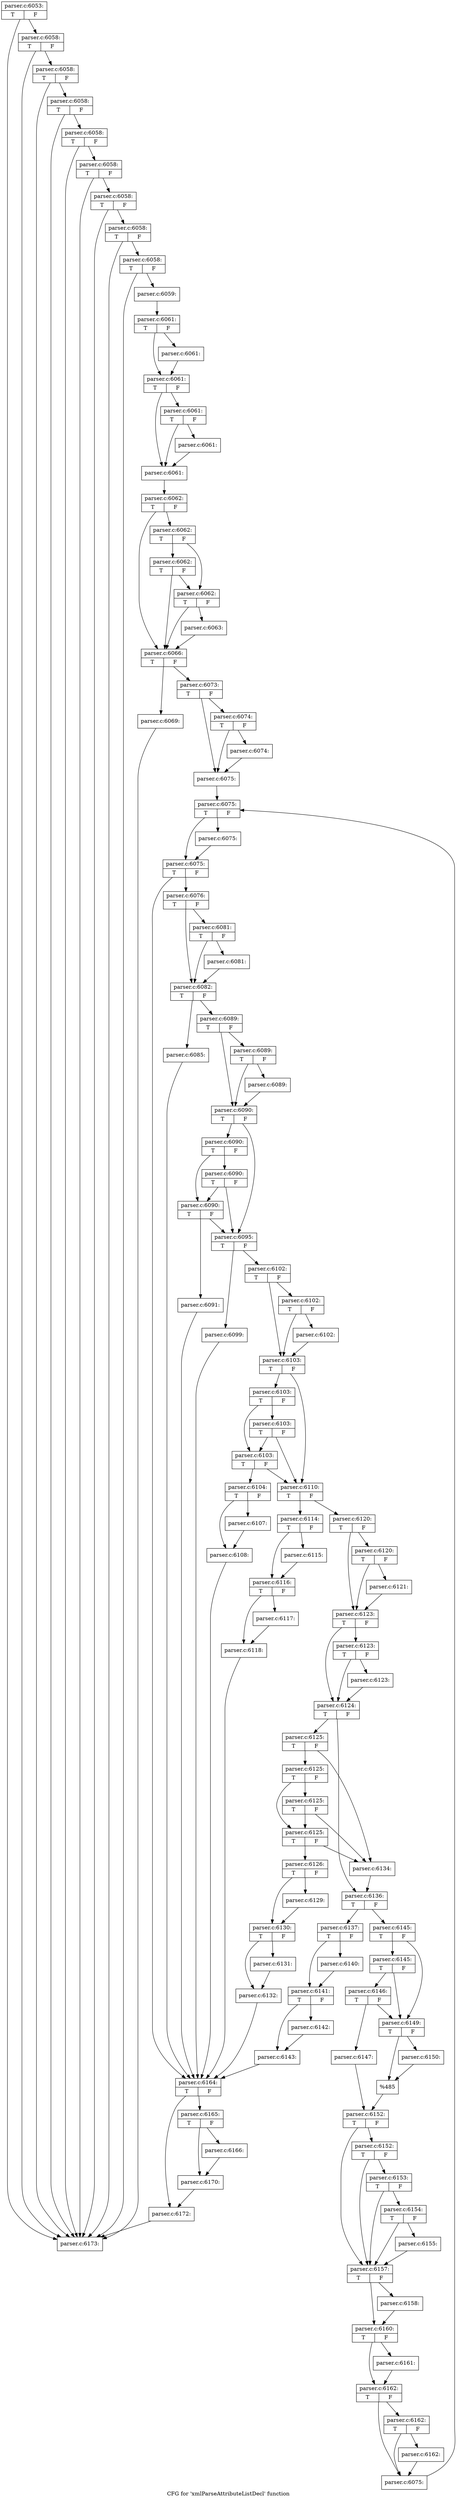 digraph "CFG for 'xmlParseAttributeListDecl' function" {
	label="CFG for 'xmlParseAttributeListDecl' function";

	Node0x5ab30a0 [shape=record,label="{parser.c:6053:|{<s0>T|<s1>F}}"];
	Node0x5ab30a0 -> Node0x5adcec0;
	Node0x5ab30a0 -> Node0x5adcc10;
	Node0x5adcec0 [shape=record,label="{parser.c:6058:|{<s0>T|<s1>F}}"];
	Node0x5adcec0 -> Node0x5adce70;
	Node0x5adcec0 -> Node0x5adcc10;
	Node0x5adce70 [shape=record,label="{parser.c:6058:|{<s0>T|<s1>F}}"];
	Node0x5adce70 -> Node0x5adce20;
	Node0x5adce70 -> Node0x5adcc10;
	Node0x5adce20 [shape=record,label="{parser.c:6058:|{<s0>T|<s1>F}}"];
	Node0x5adce20 -> Node0x5adcdd0;
	Node0x5adce20 -> Node0x5adcc10;
	Node0x5adcdd0 [shape=record,label="{parser.c:6058:|{<s0>T|<s1>F}}"];
	Node0x5adcdd0 -> Node0x5adcd80;
	Node0x5adcdd0 -> Node0x5adcc10;
	Node0x5adcd80 [shape=record,label="{parser.c:6058:|{<s0>T|<s1>F}}"];
	Node0x5adcd80 -> Node0x5adcd30;
	Node0x5adcd80 -> Node0x5adcc10;
	Node0x5adcd30 [shape=record,label="{parser.c:6058:|{<s0>T|<s1>F}}"];
	Node0x5adcd30 -> Node0x5adcce0;
	Node0x5adcd30 -> Node0x5adcc10;
	Node0x5adcce0 [shape=record,label="{parser.c:6058:|{<s0>T|<s1>F}}"];
	Node0x5adcce0 -> Node0x5adcc60;
	Node0x5adcce0 -> Node0x5adcc10;
	Node0x5adcc60 [shape=record,label="{parser.c:6058:|{<s0>T|<s1>F}}"];
	Node0x5adcc60 -> Node0x5adcbc0;
	Node0x5adcc60 -> Node0x5adcc10;
	Node0x5adcbc0 [shape=record,label="{parser.c:6059:}"];
	Node0x5adcbc0 -> Node0x5ae0020;
	Node0x5ae0020 [shape=record,label="{parser.c:6061:|{<s0>T|<s1>F}}"];
	Node0x5ae0020 -> Node0x5ae0af0;
	Node0x5ae0020 -> Node0x5ae0b40;
	Node0x5ae0af0 [shape=record,label="{parser.c:6061:}"];
	Node0x5ae0af0 -> Node0x5ae0b40;
	Node0x5ae0b40 [shape=record,label="{parser.c:6061:|{<s0>T|<s1>F}}"];
	Node0x5ae0b40 -> Node0x5ae1220;
	Node0x5ae0b40 -> Node0x5ae11d0;
	Node0x5ae1220 [shape=record,label="{parser.c:6061:|{<s0>T|<s1>F}}"];
	Node0x5ae1220 -> Node0x5ae1180;
	Node0x5ae1220 -> Node0x5ae11d0;
	Node0x5ae1180 [shape=record,label="{parser.c:6061:}"];
	Node0x5ae1180 -> Node0x5ae11d0;
	Node0x5ae11d0 [shape=record,label="{parser.c:6061:}"];
	Node0x5ae11d0 -> Node0x5adff80;
	Node0x5adff80 [shape=record,label="{parser.c:6062:|{<s0>T|<s1>F}}"];
	Node0x5adff80 -> Node0x5ae1c90;
	Node0x5adff80 -> Node0x5ae1d60;
	Node0x5ae1d60 [shape=record,label="{parser.c:6062:|{<s0>T|<s1>F}}"];
	Node0x5ae1d60 -> Node0x5ae21e0;
	Node0x5ae1d60 -> Node0x5ae1ce0;
	Node0x5ae21e0 [shape=record,label="{parser.c:6062:|{<s0>T|<s1>F}}"];
	Node0x5ae21e0 -> Node0x5ae1c90;
	Node0x5ae21e0 -> Node0x5ae1ce0;
	Node0x5ae1ce0 [shape=record,label="{parser.c:6062:|{<s0>T|<s1>F}}"];
	Node0x5ae1ce0 -> Node0x5ae1c90;
	Node0x5ae1ce0 -> Node0x5adffd0;
	Node0x5adffd0 [shape=record,label="{parser.c:6063:}"];
	Node0x5adffd0 -> Node0x5ae1c90;
	Node0x5ae1c90 [shape=record,label="{parser.c:6066:|{<s0>T|<s1>F}}"];
	Node0x5ae1c90 -> Node0x5ae3710;
	Node0x5ae1c90 -> Node0x5ae3760;
	Node0x5ae3710 [shape=record,label="{parser.c:6069:}"];
	Node0x5ae3710 -> Node0x5adcc10;
	Node0x5ae3760 [shape=record,label="{parser.c:6073:|{<s0>T|<s1>F}}"];
	Node0x5ae3760 -> Node0x5ae40d0;
	Node0x5ae3760 -> Node0x5ae4080;
	Node0x5ae40d0 [shape=record,label="{parser.c:6074:|{<s0>T|<s1>F}}"];
	Node0x5ae40d0 -> Node0x5ae4030;
	Node0x5ae40d0 -> Node0x5ae4080;
	Node0x5ae4030 [shape=record,label="{parser.c:6074:}"];
	Node0x5ae4030 -> Node0x5ae4080;
	Node0x5ae4080 [shape=record,label="{parser.c:6075:}"];
	Node0x5ae4080 -> Node0x5ae4c50;
	Node0x5ae4c50 [shape=record,label="{parser.c:6075:|{<s0>T|<s1>F}}"];
	Node0x5ae4c50 -> Node0x5ae4f40;
	Node0x5ae4c50 -> Node0x5ae4ef0;
	Node0x5ae4f40 [shape=record,label="{parser.c:6075:}"];
	Node0x5ae4f40 -> Node0x5ae4ef0;
	Node0x5ae4ef0 [shape=record,label="{parser.c:6075:|{<s0>T|<s1>F}}"];
	Node0x5ae4ef0 -> Node0x5ae5790;
	Node0x5ae4ef0 -> Node0x5ae4e70;
	Node0x5ae5790 [shape=record,label="{parser.c:6076:|{<s0>T|<s1>F}}"];
	Node0x5ae5790 -> Node0x5ae78a0;
	Node0x5ae5790 -> Node0x5ae7850;
	Node0x5ae78a0 [shape=record,label="{parser.c:6081:|{<s0>T|<s1>F}}"];
	Node0x5ae78a0 -> Node0x5ae7800;
	Node0x5ae78a0 -> Node0x5ae7850;
	Node0x5ae7800 [shape=record,label="{parser.c:6081:}"];
	Node0x5ae7800 -> Node0x5ae7850;
	Node0x5ae7850 [shape=record,label="{parser.c:6082:|{<s0>T|<s1>F}}"];
	Node0x5ae7850 -> Node0x5ae87d0;
	Node0x5ae7850 -> Node0x5ae8820;
	Node0x5ae87d0 [shape=record,label="{parser.c:6085:}"];
	Node0x5ae87d0 -> Node0x5ae4e70;
	Node0x5ae8820 [shape=record,label="{parser.c:6089:|{<s0>T|<s1>F}}"];
	Node0x5ae8820 -> Node0x5ae9070;
	Node0x5ae8820 -> Node0x5ae9020;
	Node0x5ae9070 [shape=record,label="{parser.c:6089:|{<s0>T|<s1>F}}"];
	Node0x5ae9070 -> Node0x5ae8fd0;
	Node0x5ae9070 -> Node0x5ae9020;
	Node0x5ae8fd0 [shape=record,label="{parser.c:6089:}"];
	Node0x5ae8fd0 -> Node0x5ae9020;
	Node0x5ae9020 [shape=record,label="{parser.c:6090:|{<s0>T|<s1>F}}"];
	Node0x5ae9020 -> Node0x5ae9cb0;
	Node0x5ae9020 -> Node0x5ae9d80;
	Node0x5ae9d80 [shape=record,label="{parser.c:6090:|{<s0>T|<s1>F}}"];
	Node0x5ae9d80 -> Node0x5aea260;
	Node0x5ae9d80 -> Node0x5ae9d00;
	Node0x5aea260 [shape=record,label="{parser.c:6090:|{<s0>T|<s1>F}}"];
	Node0x5aea260 -> Node0x5ae9cb0;
	Node0x5aea260 -> Node0x5ae9d00;
	Node0x5ae9d00 [shape=record,label="{parser.c:6090:|{<s0>T|<s1>F}}"];
	Node0x5ae9d00 -> Node0x5ae9cb0;
	Node0x5ae9d00 -> Node0x5ae9c60;
	Node0x5ae9c60 [shape=record,label="{parser.c:6091:}"];
	Node0x5ae9c60 -> Node0x5ae4e70;
	Node0x5ae9cb0 [shape=record,label="{parser.c:6095:|{<s0>T|<s1>F}}"];
	Node0x5ae9cb0 -> Node0x5aeb840;
	Node0x5ae9cb0 -> Node0x5aeb890;
	Node0x5aeb840 [shape=record,label="{parser.c:6099:}"];
	Node0x5aeb840 -> Node0x5ae4e70;
	Node0x5aeb890 [shape=record,label="{parser.c:6102:|{<s0>T|<s1>F}}"];
	Node0x5aeb890 -> Node0x5aebd80;
	Node0x5aeb890 -> Node0x5aebd30;
	Node0x5aebd80 [shape=record,label="{parser.c:6102:|{<s0>T|<s1>F}}"];
	Node0x5aebd80 -> Node0x5aebce0;
	Node0x5aebd80 -> Node0x5aebd30;
	Node0x5aebce0 [shape=record,label="{parser.c:6102:}"];
	Node0x5aebce0 -> Node0x5aebd30;
	Node0x5aebd30 [shape=record,label="{parser.c:6103:|{<s0>T|<s1>F}}"];
	Node0x5aebd30 -> Node0x5aec9c0;
	Node0x5aebd30 -> Node0x5aeca90;
	Node0x5aeca90 [shape=record,label="{parser.c:6103:|{<s0>T|<s1>F}}"];
	Node0x5aeca90 -> Node0x5aecf70;
	Node0x5aeca90 -> Node0x5aeca10;
	Node0x5aecf70 [shape=record,label="{parser.c:6103:|{<s0>T|<s1>F}}"];
	Node0x5aecf70 -> Node0x5aec9c0;
	Node0x5aecf70 -> Node0x5aeca10;
	Node0x5aeca10 [shape=record,label="{parser.c:6103:|{<s0>T|<s1>F}}"];
	Node0x5aeca10 -> Node0x5aec9c0;
	Node0x5aeca10 -> Node0x5aec970;
	Node0x5aec970 [shape=record,label="{parser.c:6104:|{<s0>T|<s1>F}}"];
	Node0x5aec970 -> Node0x5aee070;
	Node0x5aec970 -> Node0x5aee0c0;
	Node0x5aee070 [shape=record,label="{parser.c:6107:}"];
	Node0x5aee070 -> Node0x5aee0c0;
	Node0x5aee0c0 [shape=record,label="{parser.c:6108:}"];
	Node0x5aee0c0 -> Node0x5ae4e70;
	Node0x5aec9c0 [shape=record,label="{parser.c:6110:|{<s0>T|<s1>F}}"];
	Node0x5aec9c0 -> Node0x5aeea70;
	Node0x5aec9c0 -> Node0x5aeeac0;
	Node0x5aeea70 [shape=record,label="{parser.c:6114:|{<s0>T|<s1>F}}"];
	Node0x5aeea70 -> Node0x5aeee80;
	Node0x5aeea70 -> Node0x5aeeed0;
	Node0x5aeee80 [shape=record,label="{parser.c:6115:}"];
	Node0x5aeee80 -> Node0x5aeeed0;
	Node0x5aeeed0 [shape=record,label="{parser.c:6116:|{<s0>T|<s1>F}}"];
	Node0x5aeeed0 -> Node0x5aef3a0;
	Node0x5aeeed0 -> Node0x5aef3f0;
	Node0x5aef3a0 [shape=record,label="{parser.c:6117:}"];
	Node0x5aef3a0 -> Node0x5aef3f0;
	Node0x5aef3f0 [shape=record,label="{parser.c:6118:}"];
	Node0x5aef3f0 -> Node0x5ae4e70;
	Node0x5aeeac0 [shape=record,label="{parser.c:6120:|{<s0>T|<s1>F}}"];
	Node0x5aeeac0 -> Node0x5aefa80;
	Node0x5aeeac0 -> Node0x5aefa30;
	Node0x5aefa80 [shape=record,label="{parser.c:6120:|{<s0>T|<s1>F}}"];
	Node0x5aefa80 -> Node0x5aef9e0;
	Node0x5aefa80 -> Node0x5aefa30;
	Node0x5aef9e0 [shape=record,label="{parser.c:6121:}"];
	Node0x5aef9e0 -> Node0x5aefa30;
	Node0x5aefa30 [shape=record,label="{parser.c:6123:|{<s0>T|<s1>F}}"];
	Node0x5aefa30 -> Node0x5af0c10;
	Node0x5aefa30 -> Node0x5af0b60;
	Node0x5af0c10 [shape=record,label="{parser.c:6123:|{<s0>T|<s1>F}}"];
	Node0x5af0c10 -> Node0x5af0830;
	Node0x5af0c10 -> Node0x5af0b60;
	Node0x5af0830 [shape=record,label="{parser.c:6123:}"];
	Node0x5af0830 -> Node0x5af0b60;
	Node0x5af0b60 [shape=record,label="{parser.c:6124:|{<s0>T|<s1>F}}"];
	Node0x5af0b60 -> Node0x5af1730;
	Node0x5af0b60 -> Node0x5af1780;
	Node0x5af1730 [shape=record,label="{parser.c:6125:|{<s0>T|<s1>F}}"];
	Node0x5af1730 -> Node0x5af1cb0;
	Node0x5af1730 -> Node0x5af1d50;
	Node0x5af1d50 [shape=record,label="{parser.c:6125:|{<s0>T|<s1>F}}"];
	Node0x5af1d50 -> Node0x5af21d0;
	Node0x5af1d50 -> Node0x5af1d00;
	Node0x5af21d0 [shape=record,label="{parser.c:6125:|{<s0>T|<s1>F}}"];
	Node0x5af21d0 -> Node0x5af1cb0;
	Node0x5af21d0 -> Node0x5af1d00;
	Node0x5af1d00 [shape=record,label="{parser.c:6125:|{<s0>T|<s1>F}}"];
	Node0x5af1d00 -> Node0x5af1cb0;
	Node0x5af1d00 -> Node0x5af1c60;
	Node0x5af1c60 [shape=record,label="{parser.c:6126:|{<s0>T|<s1>F}}"];
	Node0x5af1c60 -> Node0x5af3180;
	Node0x5af1c60 -> Node0x5af31d0;
	Node0x5af3180 [shape=record,label="{parser.c:6129:}"];
	Node0x5af3180 -> Node0x5af31d0;
	Node0x5af31d0 [shape=record,label="{parser.c:6130:|{<s0>T|<s1>F}}"];
	Node0x5af31d0 -> Node0x5af0190;
	Node0x5af31d0 -> Node0x5af03a0;
	Node0x5af0190 [shape=record,label="{parser.c:6131:}"];
	Node0x5af0190 -> Node0x5af03a0;
	Node0x5af03a0 [shape=record,label="{parser.c:6132:}"];
	Node0x5af03a0 -> Node0x5ae4e70;
	Node0x5af1cb0 [shape=record,label="{parser.c:6134:}"];
	Node0x5af1cb0 -> Node0x5af1780;
	Node0x5af1780 [shape=record,label="{parser.c:6136:|{<s0>T|<s1>F}}"];
	Node0x5af1780 -> Node0x591f560;
	Node0x5af1780 -> Node0x591f5b0;
	Node0x591f560 [shape=record,label="{parser.c:6137:|{<s0>T|<s1>F}}"];
	Node0x591f560 -> Node0x591fdd0;
	Node0x591f560 -> Node0x591fe20;
	Node0x591fdd0 [shape=record,label="{parser.c:6140:}"];
	Node0x591fdd0 -> Node0x591fe20;
	Node0x591fe20 [shape=record,label="{parser.c:6141:|{<s0>T|<s1>F}}"];
	Node0x591fe20 -> Node0x5920350;
	Node0x591fe20 -> Node0x59203a0;
	Node0x5920350 [shape=record,label="{parser.c:6142:}"];
	Node0x5920350 -> Node0x59203a0;
	Node0x59203a0 [shape=record,label="{parser.c:6143:}"];
	Node0x59203a0 -> Node0x5ae4e70;
	Node0x591f5b0 [shape=record,label="{parser.c:6145:|{<s0>T|<s1>F}}"];
	Node0x591f5b0 -> Node0x5920b00;
	Node0x591f5b0 -> Node0x5920a30;
	Node0x5920b00 [shape=record,label="{parser.c:6145:|{<s0>T|<s1>F}}"];
	Node0x5920b00 -> Node0x5920a30;
	Node0x5920b00 -> Node0x5920a80;
	Node0x5920a80 [shape=record,label="{parser.c:6146:|{<s0>T|<s1>F}}"];
	Node0x5920a80 -> Node0x5920990;
	Node0x5920a80 -> Node0x5920a30;
	Node0x5920990 [shape=record,label="{parser.c:6147:}"];
	Node0x5920990 -> Node0x59209e0;
	Node0x5920a30 [shape=record,label="{parser.c:6149:|{<s0>T|<s1>F}}"];
	Node0x5920a30 -> Node0x5af8710;
	Node0x5920a30 -> Node0x5af8760;
	Node0x5af8710 [shape=record,label="{parser.c:6150:}"];
	Node0x5af8710 -> Node0x5af8760;
	Node0x5af8760 [shape=record,label="{%485}"];
	Node0x5af8760 -> Node0x59209e0;
	Node0x59209e0 [shape=record,label="{parser.c:6152:|{<s0>T|<s1>F}}"];
	Node0x59209e0 -> Node0x5af8e90;
	Node0x59209e0 -> Node0x5af8d40;
	Node0x5af8e90 [shape=record,label="{parser.c:6152:|{<s0>T|<s1>F}}"];
	Node0x5af8e90 -> Node0x5af8e10;
	Node0x5af8e90 -> Node0x5af8d40;
	Node0x5af8e10 [shape=record,label="{parser.c:6153:|{<s0>T|<s1>F}}"];
	Node0x5af8e10 -> Node0x5af8d90;
	Node0x5af8e10 -> Node0x5af8d40;
	Node0x5af8d90 [shape=record,label="{parser.c:6154:|{<s0>T|<s1>F}}"];
	Node0x5af8d90 -> Node0x5af8cf0;
	Node0x5af8d90 -> Node0x5af8d40;
	Node0x5af8cf0 [shape=record,label="{parser.c:6155:}"];
	Node0x5af8cf0 -> Node0x5af8d40;
	Node0x5af8d40 [shape=record,label="{parser.c:6157:|{<s0>T|<s1>F}}"];
	Node0x5af8d40 -> Node0x5afa1f0;
	Node0x5af8d40 -> Node0x5afa660;
	Node0x5afa1f0 [shape=record,label="{parser.c:6158:}"];
	Node0x5afa1f0 -> Node0x5afa660;
	Node0x5afa660 [shape=record,label="{parser.c:6160:|{<s0>T|<s1>F}}"];
	Node0x5afa660 -> Node0x5afac90;
	Node0x5afa660 -> Node0x5afb0a0;
	Node0x5afac90 [shape=record,label="{parser.c:6161:}"];
	Node0x5afac90 -> Node0x5afb0a0;
	Node0x5afb0a0 [shape=record,label="{parser.c:6162:|{<s0>T|<s1>F}}"];
	Node0x5afb0a0 -> Node0x5afb4b0;
	Node0x5afb0a0 -> Node0x5afb460;
	Node0x5afb4b0 [shape=record,label="{parser.c:6162:|{<s0>T|<s1>F}}"];
	Node0x5afb4b0 -> Node0x5afb410;
	Node0x5afb4b0 -> Node0x5afb460;
	Node0x5afb410 [shape=record,label="{parser.c:6162:}"];
	Node0x5afb410 -> Node0x5afb460;
	Node0x5afb460 [shape=record,label="{parser.c:6075:}"];
	Node0x5afb460 -> Node0x5ae4c50;
	Node0x5ae4e70 [shape=record,label="{parser.c:6164:|{<s0>T|<s1>F}}"];
	Node0x5ae4e70 -> Node0x5afc090;
	Node0x5ae4e70 -> Node0x5afc0e0;
	Node0x5afc090 [shape=record,label="{parser.c:6165:|{<s0>T|<s1>F}}"];
	Node0x5afc090 -> Node0x5afc6e0;
	Node0x5afc090 -> Node0x5afc730;
	Node0x5afc6e0 [shape=record,label="{parser.c:6166:}"];
	Node0x5afc6e0 -> Node0x5afc730;
	Node0x5afc730 [shape=record,label="{parser.c:6170:}"];
	Node0x5afc730 -> Node0x5afc0e0;
	Node0x5afc0e0 [shape=record,label="{parser.c:6172:}"];
	Node0x5afc0e0 -> Node0x5adcc10;
	Node0x5adcc10 [shape=record,label="{parser.c:6173:}"];
}

